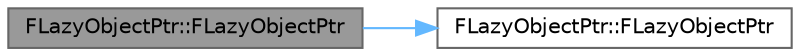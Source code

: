 digraph "FLazyObjectPtr::FLazyObjectPtr"
{
 // INTERACTIVE_SVG=YES
 // LATEX_PDF_SIZE
  bgcolor="transparent";
  edge [fontname=Helvetica,fontsize=10,labelfontname=Helvetica,labelfontsize=10];
  node [fontname=Helvetica,fontsize=10,shape=box,height=0.2,width=0.4];
  rankdir="LR";
  Node1 [id="Node000001",label="FLazyObjectPtr::FLazyObjectPtr",height=0.2,width=0.4,color="gray40", fillcolor="grey60", style="filled", fontcolor="black",tooltip=" "];
  Node1 -> Node2 [id="edge1_Node000001_Node000002",color="steelblue1",style="solid",tooltip=" "];
  Node2 [id="Node000002",label="FLazyObjectPtr::FLazyObjectPtr",height=0.2,width=0.4,color="grey40", fillcolor="white", style="filled",URL="$d2/db5/structFLazyObjectPtr.html#aad02172fe690d25833c388da3e1155f2",tooltip="Default constructor, sets to null."];
}
